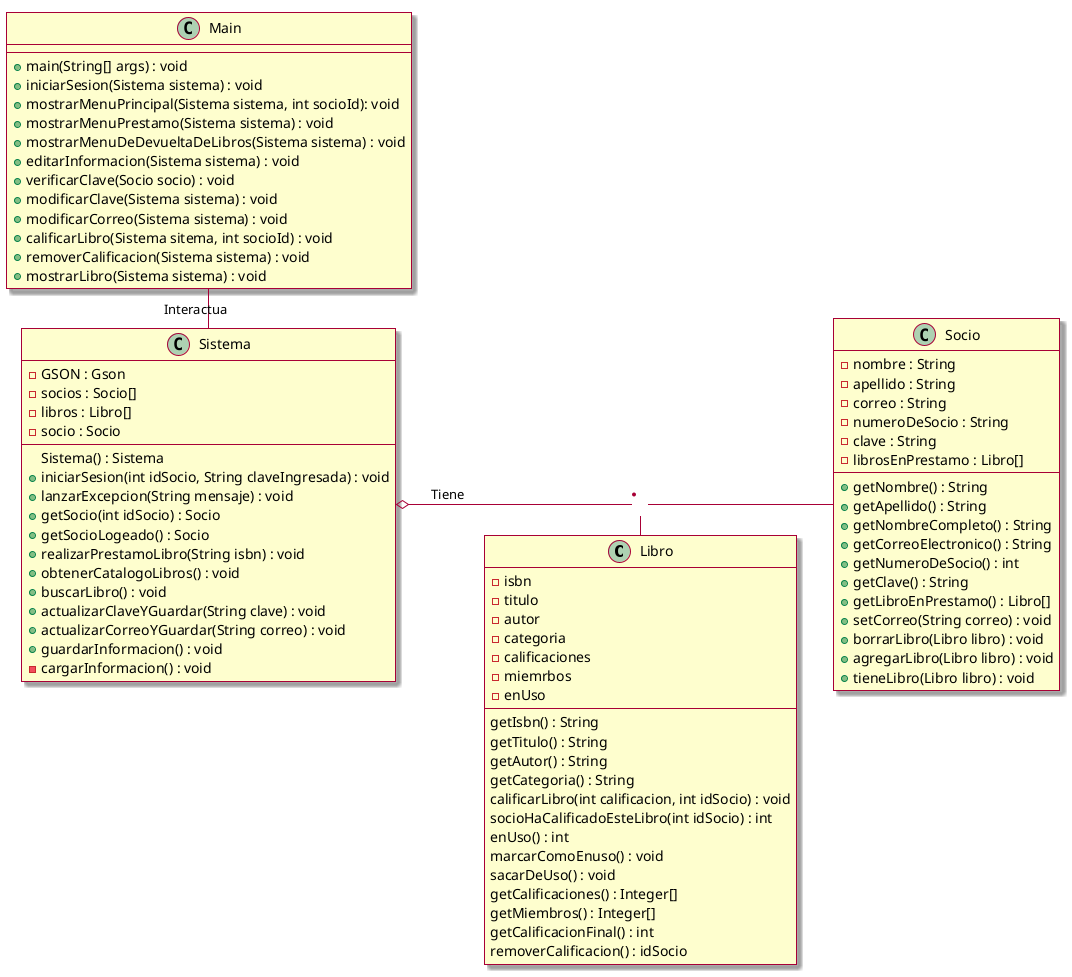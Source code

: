 @startuml
!pragma layout smetana
left to right direction
skin rose


class Libro {
    - isbn
    - titulo
    - autor
    - categoria
    - calificaciones
    - miemrbos
    - enUso

    getIsbn() : String
    getTitulo() : String
    getAutor() : String
    getCategoria() : String
    calificarLibro(int calificacion, int idSocio) : void
    socioHaCalificadoEsteLibro(int idSocio) : int
    enUso() : int
    marcarComoEnuso() : void
    sacarDeUso() : void
    getCalificaciones() : Integer[]
    getMiembros() : Integer[]
    getCalificacionFinal() : int
    removerCalificacion() : idSocio

}

class Socio {
    - nombre : String
    - apellido : String
    - correo : String
    - numeroDeSocio : String
    - clave : String
    - librosEnPrestamo : Libro[]

    + getNombre() : String
    + getApellido() : String
    + getNombreCompleto() : String
    + getCorreoElectronico() : String
    + getNumeroDeSocio() : int
    + getClave() : String
    + getLibroEnPrestamo() : Libro[]
    + setCorreo(String correo) : void
    + borrarLibro(Libro libro) : void
    + agregarLibro(Libro libro) : void
    + tieneLibro(Libro libro) : void

}

class Sistema {
    - GSON : Gson
    - socios : Socio[]
    - libros : Libro[]
    - socio : Socio

    Sistema() : Sistema
    + iniciarSesion(int idSocio, String claveIngresada) : void
    + lanzarExcepcion(String mensaje) : void
    + getSocio(int idSocio) : Socio
    + getSocioLogeado() : Socio
    + realizarPrestamoLibro(String isbn) : void
    + obtenerCatalogoLibros() : void
    + buscarLibro() : void
    + actualizarClaveYGuardar(String clave) : void
    + actualizarCorreoYGuardar(String correo) : void
    + guardarInformacion() : void
    - cargarInformacion() : void


}

class Main {
    + main(String[] args) : void
    + iniciarSesion(Sistema sistema) : void
    + mostrarMenuPrincipal(Sistema sistema, int socioId): void
    + mostrarMenuPrestamo(Sistema sistema) : void
    + mostrarMenuDeDevueltaDeLibros(Sistema sistema) : void
    + editarInformacion(Sistema sistema) : void
    + verificarClave(Socio socio) : void
    + modificarClave(Sistema sistema) : void
    + modificarCorreo(Sistema sistema) : void
    + calificarLibro(Sistema sitema, int socioId) : void
    + removerCalificacion(Sistema sistema) : void
    + mostrarLibro(Sistema sistema) : void
}

Main - Sistema : Interactua
Sistema o-- Socio : Tiene
(Socio, Sistema) - Libro

@enduml
